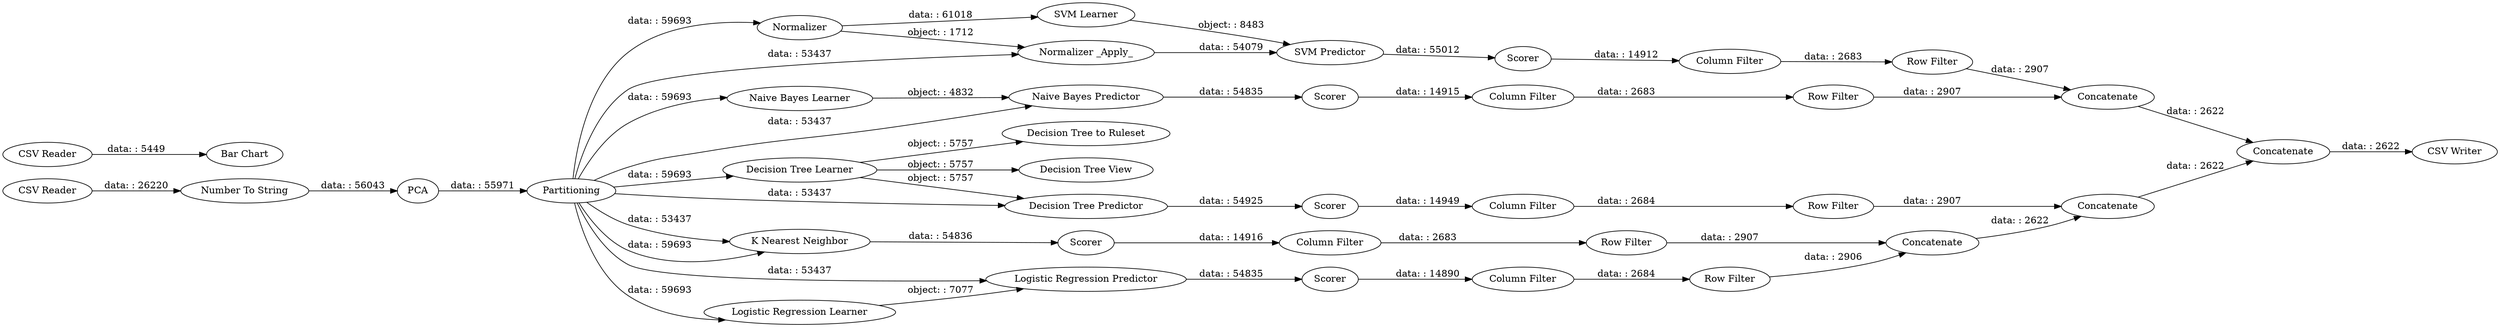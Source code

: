 digraph {
	"7169173834169017684_35" [label="Row Filter"]
	"7169173834169017684_26" [label="Column Filter"]
	"7169173834169017684_42" [label="Bar Chart"]
	"7169173834169017684_38" [label=Concatenate]
	"7169173834169017684_44" [label="CSV Reader"]
	"7169173834169017684_12" [label="Number To String"]
	"7169173834169017684_43" [label="CSV Writer"]
	"7169173834169017684_31" [label="Row Filter"]
	"7169173834169017684_33" [label="Row Filter"]
	"7169173834169017684_30" [label="Row Filter"]
	"7169173834169017684_37" [label="Row Filter"]
	"7169173834169017684_36" [label="Column Filter"]
	"7169173834169017684_18" [label="Logistic Regression Learner"]
	"7169173834169017684_16" [label="K Nearest Neighbor"]
	"7169173834169017684_15" [label=Scorer]
	"7169173834169017684_34" [label="Column Filter"]
	"7169173834169017684_32" [label="Column Filter"]
	"7169173834169017684_3" [label=Normalizer]
	"7169173834169017684_14" [label="Naive Bayes Predictor"]
	"7169173834169017684_24" [label="Decision Tree to Ruleset"]
	"7169173834169017684_1" [label="CSV Reader"]
	"7169173834169017684_13" [label="Naive Bayes Learner"]
	"7169173834169017684_22" [label="Decision Tree View"]
	"7169173834169017684_25" [label=Scorer]
	"7169173834169017684_41" [label=Concatenate]
	"7169173834169017684_10" [label=Scorer]
	"7169173834169017684_19" [label="Logistic Regression Predictor"]
	"7169173834169017684_29" [label="Column Filter"]
	"7169173834169017684_21" [label="Decision Tree Learner"]
	"7169173834169017684_39" [label=Concatenate]
	"7169173834169017684_8" [label="SVM Learner"]
	"7169173834169017684_6" [label=Partitioning]
	"7169173834169017684_9" [label="SVM Predictor"]
	"7169173834169017684_40" [label=Concatenate]
	"7169173834169017684_7" [label="Normalizer _Apply_"]
	"7169173834169017684_11" [label=PCA]
	"7169173834169017684_20" [label=Scorer]
	"7169173834169017684_17" [label=Scorer]
	"7169173834169017684_23" [label="Decision Tree Predictor"]
	"7169173834169017684_14" -> "7169173834169017684_15" [label="data: : 54835"]
	"7169173834169017684_3" -> "7169173834169017684_8" [label="data: : 61018"]
	"7169173834169017684_31" -> "7169173834169017684_38" [label="data: : 2907"]
	"7169173834169017684_32" -> "7169173834169017684_33" [label="data: : 2683"]
	"7169173834169017684_10" -> "7169173834169017684_26" [label="data: : 14912"]
	"7169173834169017684_33" -> "7169173834169017684_39" [label="data: : 2907"]
	"7169173834169017684_19" -> "7169173834169017684_20" [label="data: : 54835"]
	"7169173834169017684_6" -> "7169173834169017684_7" [label="data: : 53437"]
	"7169173834169017684_36" -> "7169173834169017684_37" [label="data: : 2684"]
	"7169173834169017684_3" -> "7169173834169017684_7" [label="object: : 1712"]
	"7169173834169017684_16" -> "7169173834169017684_17" [label="data: : 54836"]
	"7169173834169017684_6" -> "7169173834169017684_16" [label="data: : 53437"]
	"7169173834169017684_37" -> "7169173834169017684_40" [label="data: : 2907"]
	"7169173834169017684_6" -> "7169173834169017684_23" [label="data: : 53437"]
	"7169173834169017684_8" -> "7169173834169017684_9" [label="object: : 8483"]
	"7169173834169017684_44" -> "7169173834169017684_42" [label="data: : 5449"]
	"7169173834169017684_39" -> "7169173834169017684_40" [label="data: : 2622"]
	"7169173834169017684_20" -> "7169173834169017684_34" [label="data: : 14890"]
	"7169173834169017684_6" -> "7169173834169017684_14" [label="data: : 53437"]
	"7169173834169017684_29" -> "7169173834169017684_30" [label="data: : 2683"]
	"7169173834169017684_34" -> "7169173834169017684_35" [label="data: : 2684"]
	"7169173834169017684_6" -> "7169173834169017684_18" [label="data: : 59693"]
	"7169173834169017684_18" -> "7169173834169017684_19" [label="object: : 7077"]
	"7169173834169017684_21" -> "7169173834169017684_22" [label="object: : 5757"]
	"7169173834169017684_6" -> "7169173834169017684_3" [label="data: : 59693"]
	"7169173834169017684_40" -> "7169173834169017684_41" [label="data: : 2622"]
	"7169173834169017684_41" -> "7169173834169017684_43" [label="data: : 2622"]
	"7169173834169017684_11" -> "7169173834169017684_6" [label="data: : 55971"]
	"7169173834169017684_7" -> "7169173834169017684_9" [label="data: : 54079"]
	"7169173834169017684_1" -> "7169173834169017684_12" [label="data: : 26220"]
	"7169173834169017684_9" -> "7169173834169017684_10" [label="data: : 55012"]
	"7169173834169017684_12" -> "7169173834169017684_11" [label="data: : 56043"]
	"7169173834169017684_6" -> "7169173834169017684_19" [label="data: : 53437"]
	"7169173834169017684_21" -> "7169173834169017684_24" [label="object: : 5757"]
	"7169173834169017684_30" -> "7169173834169017684_38" [label="data: : 2907"]
	"7169173834169017684_6" -> "7169173834169017684_21" [label="data: : 59693"]
	"7169173834169017684_6" -> "7169173834169017684_16" [label="data: : 59693"]
	"7169173834169017684_25" -> "7169173834169017684_36" [label="data: : 14949"]
	"7169173834169017684_6" -> "7169173834169017684_13" [label="data: : 59693"]
	"7169173834169017684_35" -> "7169173834169017684_39" [label="data: : 2906"]
	"7169173834169017684_23" -> "7169173834169017684_25" [label="data: : 54925"]
	"7169173834169017684_21" -> "7169173834169017684_23" [label="object: : 5757"]
	"7169173834169017684_17" -> "7169173834169017684_32" [label="data: : 14916"]
	"7169173834169017684_38" -> "7169173834169017684_41" [label="data: : 2622"]
	"7169173834169017684_13" -> "7169173834169017684_14" [label="object: : 4832"]
	"7169173834169017684_26" -> "7169173834169017684_31" [label="data: : 2683"]
	"7169173834169017684_15" -> "7169173834169017684_29" [label="data: : 14915"]
	rankdir=LR
}
